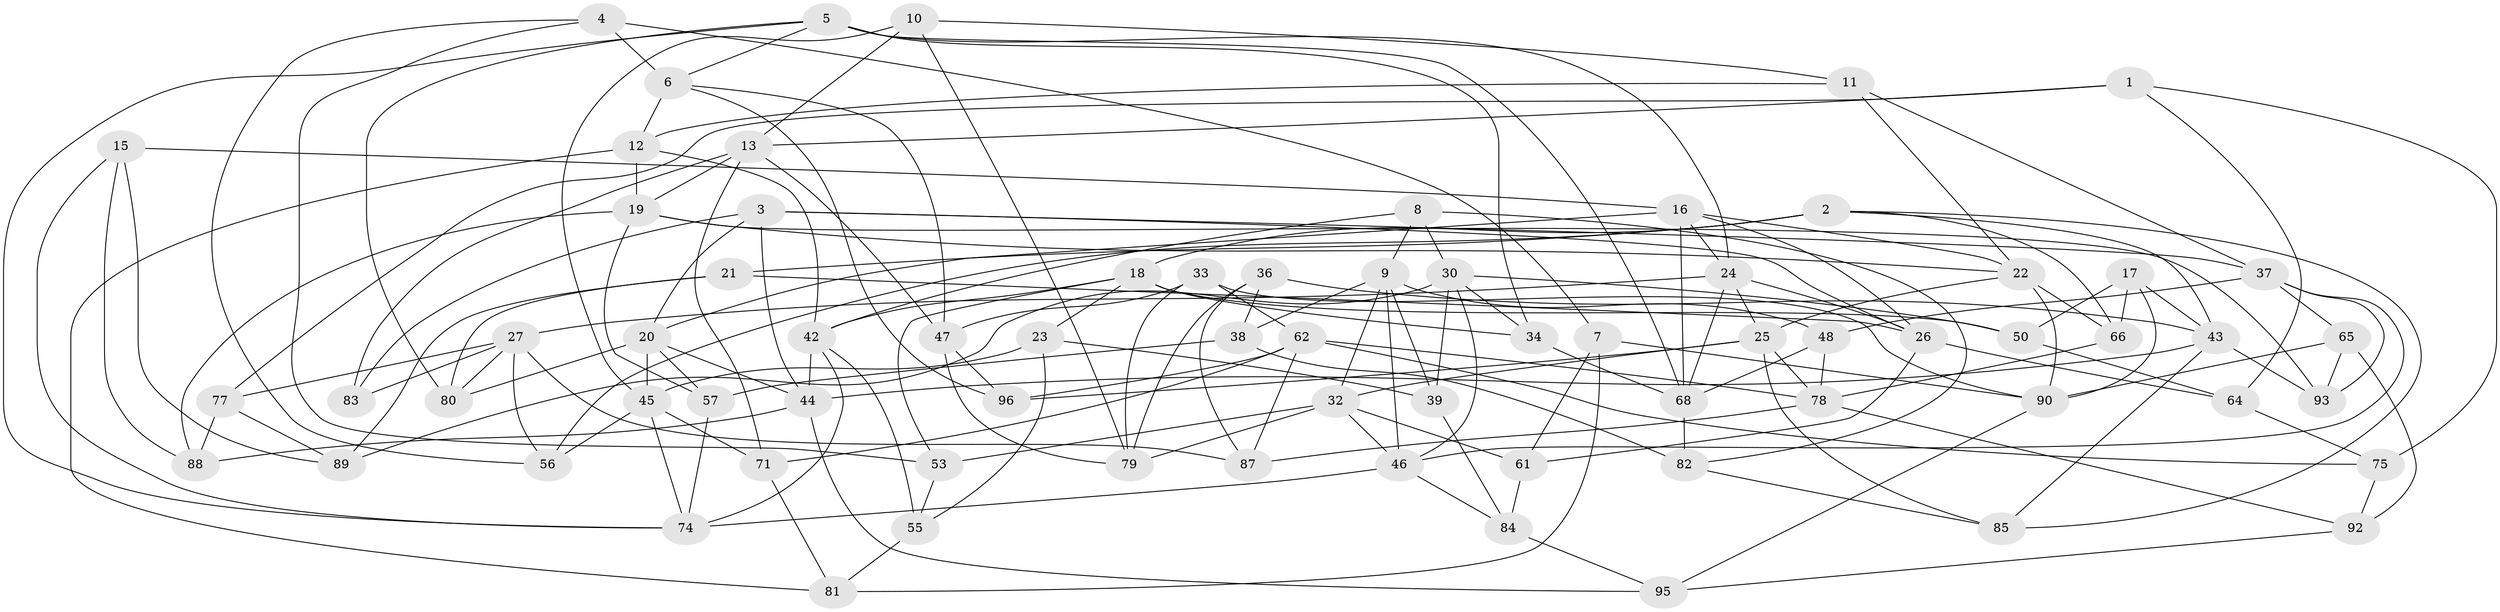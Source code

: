 // original degree distribution, {4: 1.0}
// Generated by graph-tools (version 1.1) at 2025/11/02/27/25 16:11:43]
// undirected, 72 vertices, 172 edges
graph export_dot {
graph [start="1"]
  node [color=gray90,style=filled];
  1;
  2 [super="+52"];
  3 [super="+49"];
  4;
  5 [super="+41"];
  6 [super="+14"];
  7;
  8;
  9 [super="+72"];
  10;
  11;
  12 [super="+97"];
  13 [super="+67"];
  15;
  16 [super="+29"];
  17;
  18 [super="+31"];
  19 [super="+28"];
  20 [super="+58"];
  21;
  22 [super="+35"];
  23;
  24 [super="+60"];
  25 [super="+51"];
  26 [super="+103"];
  27 [super="+73"];
  30 [super="+99"];
  32 [super="+69"];
  33;
  34;
  36;
  37 [super="+40"];
  38;
  39;
  42 [super="+94"];
  43 [super="+102"];
  44 [super="+54"];
  45 [super="+63"];
  46 [super="+70"];
  47 [super="+59"];
  48;
  50;
  53;
  55;
  56;
  57;
  61;
  62 [super="+76"];
  64;
  65;
  66;
  68 [super="+101"];
  71;
  74 [super="+91"];
  75;
  77;
  78 [super="+86"];
  79 [super="+98"];
  80;
  81;
  82;
  83;
  84;
  85;
  87;
  88;
  89;
  90 [super="+100"];
  92;
  93;
  95;
  96;
  1 -- 64;
  1 -- 77;
  1 -- 13;
  1 -- 75;
  2 -- 21;
  2 -- 66;
  2 -- 56;
  2 -- 18;
  2 -- 85;
  2 -- 43;
  3 -- 83 [weight=2];
  3 -- 37;
  3 -- 44;
  3 -- 20;
  3 -- 26;
  4 -- 56;
  4 -- 53;
  4 -- 7;
  4 -- 6;
  5 -- 34;
  5 -- 80;
  5 -- 68;
  5 -- 24;
  5 -- 74;
  5 -- 6;
  6 -- 47;
  6 -- 12 [weight=2];
  6 -- 96;
  7 -- 81;
  7 -- 61;
  7 -- 90;
  8 -- 9;
  8 -- 30;
  8 -- 82;
  8 -- 42;
  9 -- 38;
  9 -- 46;
  9 -- 48;
  9 -- 32;
  9 -- 39;
  10 -- 11;
  10 -- 79;
  10 -- 13;
  10 -- 45;
  11 -- 12;
  11 -- 37;
  11 -- 22;
  12 -- 42;
  12 -- 81;
  12 -- 19;
  13 -- 47;
  13 -- 71;
  13 -- 83;
  13 -- 19;
  15 -- 88;
  15 -- 89;
  15 -- 16;
  15 -- 74;
  16 -- 68;
  16 -- 20;
  16 -- 26;
  16 -- 22;
  16 -- 24;
  17 -- 66;
  17 -- 43;
  17 -- 50;
  17 -- 90;
  18 -- 34;
  18 -- 53;
  18 -- 50;
  18 -- 23;
  18 -- 42;
  19 -- 88;
  19 -- 57;
  19 -- 93;
  19 -- 22;
  20 -- 57;
  20 -- 80;
  20 -- 44;
  20 -- 45;
  21 -- 80;
  21 -- 89;
  21 -- 26;
  22 -- 90;
  22 -- 66;
  22 -- 25;
  23 -- 45;
  23 -- 39;
  23 -- 55;
  24 -- 68;
  24 -- 27;
  24 -- 26;
  24 -- 25;
  25 -- 32;
  25 -- 96;
  25 -- 85;
  25 -- 78;
  26 -- 64;
  26 -- 61;
  27 -- 80;
  27 -- 56;
  27 -- 87;
  27 -- 83;
  27 -- 77;
  30 -- 34;
  30 -- 46;
  30 -- 89;
  30 -- 50;
  30 -- 39;
  32 -- 61;
  32 -- 53;
  32 -- 79;
  32 -- 46;
  33 -- 79;
  33 -- 47;
  33 -- 62;
  33 -- 90;
  34 -- 68;
  36 -- 43;
  36 -- 38;
  36 -- 87;
  36 -- 79;
  37 -- 93;
  37 -- 65;
  37 -- 48;
  37 -- 46;
  38 -- 82;
  38 -- 57;
  39 -- 84;
  42 -- 74;
  42 -- 55;
  42 -- 44;
  43 -- 93;
  43 -- 44;
  43 -- 85;
  44 -- 95;
  44 -- 88;
  45 -- 71;
  45 -- 56;
  45 -- 74;
  46 -- 74;
  46 -- 84;
  47 -- 79 [weight=2];
  47 -- 96;
  48 -- 68;
  48 -- 78;
  50 -- 64;
  53 -- 55;
  55 -- 81;
  57 -- 74;
  61 -- 84;
  62 -- 96;
  62 -- 87;
  62 -- 75;
  62 -- 78;
  62 -- 71;
  64 -- 75;
  65 -- 92;
  65 -- 93;
  65 -- 90;
  66 -- 78;
  68 -- 82;
  71 -- 81;
  75 -- 92;
  77 -- 89;
  77 -- 88;
  78 -- 87;
  78 -- 92;
  82 -- 85;
  84 -- 95;
  90 -- 95;
  92 -- 95;
}

